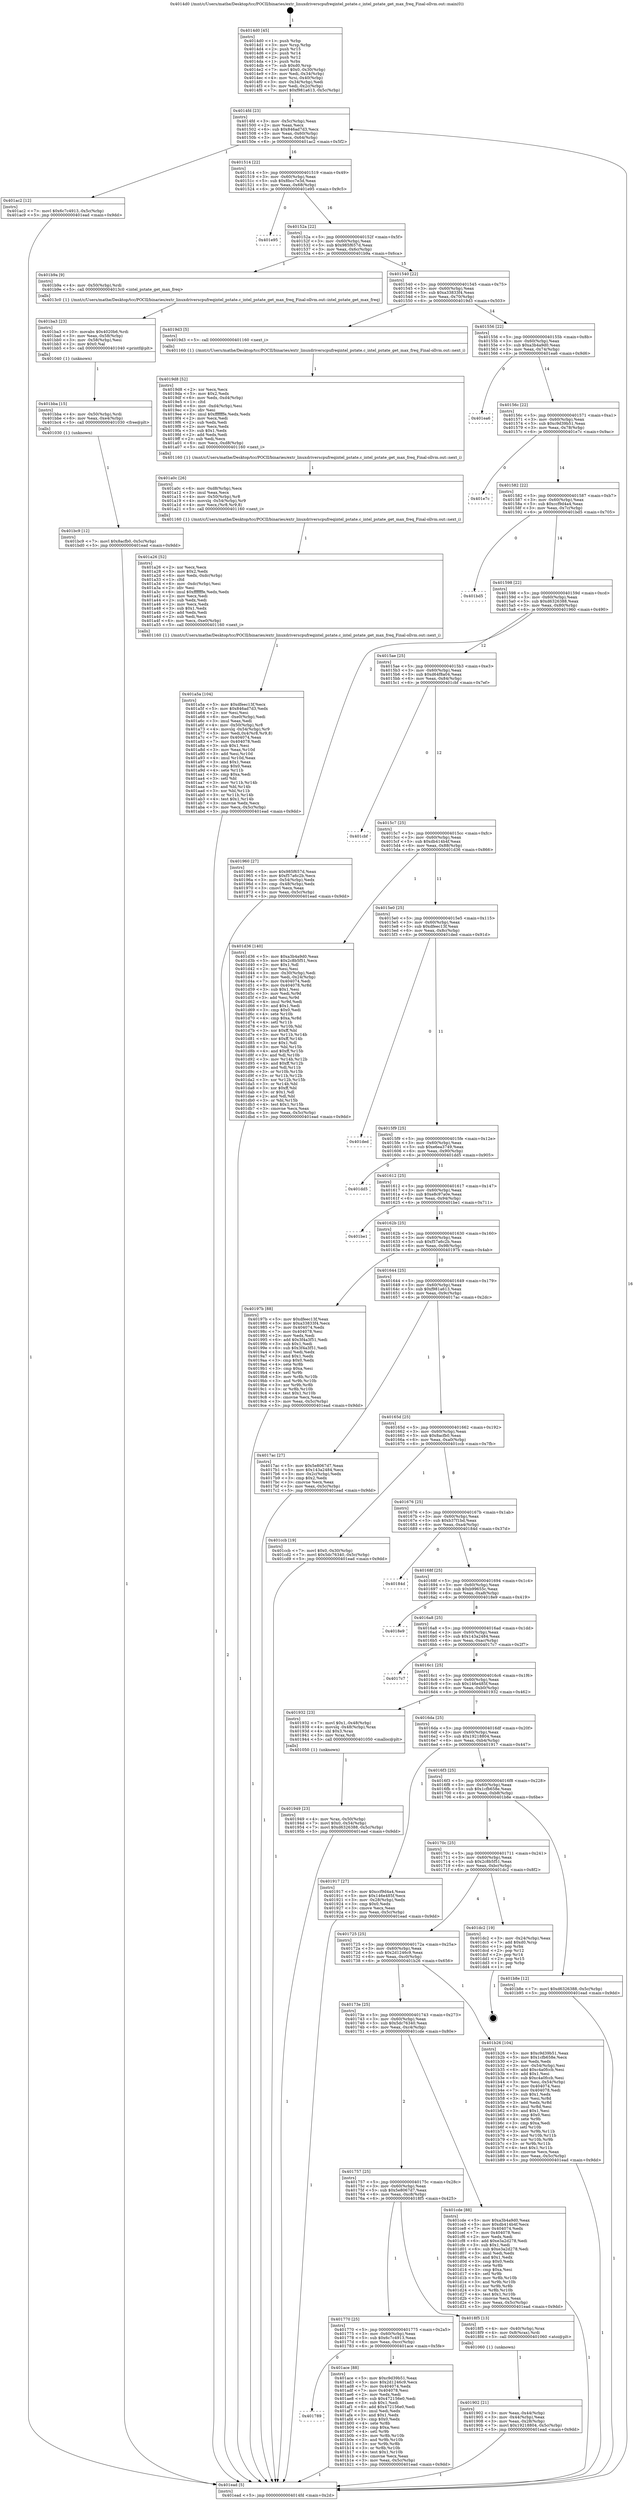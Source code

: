 digraph "0x4014d0" {
  label = "0x4014d0 (/mnt/c/Users/mathe/Desktop/tcc/POCII/binaries/extr_linuxdriverscpufreqintel_pstate.c_intel_pstate_get_max_freq_Final-ollvm.out::main(0))"
  labelloc = "t"
  node[shape=record]

  Entry [label="",width=0.3,height=0.3,shape=circle,fillcolor=black,style=filled]
  "0x4014fd" [label="{
     0x4014fd [23]\l
     | [instrs]\l
     &nbsp;&nbsp;0x4014fd \<+3\>: mov -0x5c(%rbp),%eax\l
     &nbsp;&nbsp;0x401500 \<+2\>: mov %eax,%ecx\l
     &nbsp;&nbsp;0x401502 \<+6\>: sub $0x846ad7d3,%ecx\l
     &nbsp;&nbsp;0x401508 \<+3\>: mov %eax,-0x60(%rbp)\l
     &nbsp;&nbsp;0x40150b \<+3\>: mov %ecx,-0x64(%rbp)\l
     &nbsp;&nbsp;0x40150e \<+6\>: je 0000000000401ac2 \<main+0x5f2\>\l
  }"]
  "0x401ac2" [label="{
     0x401ac2 [12]\l
     | [instrs]\l
     &nbsp;&nbsp;0x401ac2 \<+7\>: movl $0x6c7c4913,-0x5c(%rbp)\l
     &nbsp;&nbsp;0x401ac9 \<+5\>: jmp 0000000000401ead \<main+0x9dd\>\l
  }"]
  "0x401514" [label="{
     0x401514 [22]\l
     | [instrs]\l
     &nbsp;&nbsp;0x401514 \<+5\>: jmp 0000000000401519 \<main+0x49\>\l
     &nbsp;&nbsp;0x401519 \<+3\>: mov -0x60(%rbp),%eax\l
     &nbsp;&nbsp;0x40151c \<+5\>: sub $0x8bcc7e3d,%eax\l
     &nbsp;&nbsp;0x401521 \<+3\>: mov %eax,-0x68(%rbp)\l
     &nbsp;&nbsp;0x401524 \<+6\>: je 0000000000401e95 \<main+0x9c5\>\l
  }"]
  Exit [label="",width=0.3,height=0.3,shape=circle,fillcolor=black,style=filled,peripheries=2]
  "0x401e95" [label="{
     0x401e95\l
  }", style=dashed]
  "0x40152a" [label="{
     0x40152a [22]\l
     | [instrs]\l
     &nbsp;&nbsp;0x40152a \<+5\>: jmp 000000000040152f \<main+0x5f\>\l
     &nbsp;&nbsp;0x40152f \<+3\>: mov -0x60(%rbp),%eax\l
     &nbsp;&nbsp;0x401532 \<+5\>: sub $0x985f657d,%eax\l
     &nbsp;&nbsp;0x401537 \<+3\>: mov %eax,-0x6c(%rbp)\l
     &nbsp;&nbsp;0x40153a \<+6\>: je 0000000000401b9a \<main+0x6ca\>\l
  }"]
  "0x401bc9" [label="{
     0x401bc9 [12]\l
     | [instrs]\l
     &nbsp;&nbsp;0x401bc9 \<+7\>: movl $0x8acfb0,-0x5c(%rbp)\l
     &nbsp;&nbsp;0x401bd0 \<+5\>: jmp 0000000000401ead \<main+0x9dd\>\l
  }"]
  "0x401b9a" [label="{
     0x401b9a [9]\l
     | [instrs]\l
     &nbsp;&nbsp;0x401b9a \<+4\>: mov -0x50(%rbp),%rdi\l
     &nbsp;&nbsp;0x401b9e \<+5\>: call 00000000004013c0 \<intel_pstate_get_max_freq\>\l
     | [calls]\l
     &nbsp;&nbsp;0x4013c0 \{1\} (/mnt/c/Users/mathe/Desktop/tcc/POCII/binaries/extr_linuxdriverscpufreqintel_pstate.c_intel_pstate_get_max_freq_Final-ollvm.out::intel_pstate_get_max_freq)\l
  }"]
  "0x401540" [label="{
     0x401540 [22]\l
     | [instrs]\l
     &nbsp;&nbsp;0x401540 \<+5\>: jmp 0000000000401545 \<main+0x75\>\l
     &nbsp;&nbsp;0x401545 \<+3\>: mov -0x60(%rbp),%eax\l
     &nbsp;&nbsp;0x401548 \<+5\>: sub $0xa33833f4,%eax\l
     &nbsp;&nbsp;0x40154d \<+3\>: mov %eax,-0x70(%rbp)\l
     &nbsp;&nbsp;0x401550 \<+6\>: je 00000000004019d3 \<main+0x503\>\l
  }"]
  "0x401bba" [label="{
     0x401bba [15]\l
     | [instrs]\l
     &nbsp;&nbsp;0x401bba \<+4\>: mov -0x50(%rbp),%rdi\l
     &nbsp;&nbsp;0x401bbe \<+6\>: mov %eax,-0xe4(%rbp)\l
     &nbsp;&nbsp;0x401bc4 \<+5\>: call 0000000000401030 \<free@plt\>\l
     | [calls]\l
     &nbsp;&nbsp;0x401030 \{1\} (unknown)\l
  }"]
  "0x4019d3" [label="{
     0x4019d3 [5]\l
     | [instrs]\l
     &nbsp;&nbsp;0x4019d3 \<+5\>: call 0000000000401160 \<next_i\>\l
     | [calls]\l
     &nbsp;&nbsp;0x401160 \{1\} (/mnt/c/Users/mathe/Desktop/tcc/POCII/binaries/extr_linuxdriverscpufreqintel_pstate.c_intel_pstate_get_max_freq_Final-ollvm.out::next_i)\l
  }"]
  "0x401556" [label="{
     0x401556 [22]\l
     | [instrs]\l
     &nbsp;&nbsp;0x401556 \<+5\>: jmp 000000000040155b \<main+0x8b\>\l
     &nbsp;&nbsp;0x40155b \<+3\>: mov -0x60(%rbp),%eax\l
     &nbsp;&nbsp;0x40155e \<+5\>: sub $0xa3b4a9d0,%eax\l
     &nbsp;&nbsp;0x401563 \<+3\>: mov %eax,-0x74(%rbp)\l
     &nbsp;&nbsp;0x401566 \<+6\>: je 0000000000401ea6 \<main+0x9d6\>\l
  }"]
  "0x401ba3" [label="{
     0x401ba3 [23]\l
     | [instrs]\l
     &nbsp;&nbsp;0x401ba3 \<+10\>: movabs $0x4020b6,%rdi\l
     &nbsp;&nbsp;0x401bad \<+3\>: mov %eax,-0x58(%rbp)\l
     &nbsp;&nbsp;0x401bb0 \<+3\>: mov -0x58(%rbp),%esi\l
     &nbsp;&nbsp;0x401bb3 \<+2\>: mov $0x0,%al\l
     &nbsp;&nbsp;0x401bb5 \<+5\>: call 0000000000401040 \<printf@plt\>\l
     | [calls]\l
     &nbsp;&nbsp;0x401040 \{1\} (unknown)\l
  }"]
  "0x401ea6" [label="{
     0x401ea6\l
  }", style=dashed]
  "0x40156c" [label="{
     0x40156c [22]\l
     | [instrs]\l
     &nbsp;&nbsp;0x40156c \<+5\>: jmp 0000000000401571 \<main+0xa1\>\l
     &nbsp;&nbsp;0x401571 \<+3\>: mov -0x60(%rbp),%eax\l
     &nbsp;&nbsp;0x401574 \<+5\>: sub $0xc9d39b51,%eax\l
     &nbsp;&nbsp;0x401579 \<+3\>: mov %eax,-0x78(%rbp)\l
     &nbsp;&nbsp;0x40157c \<+6\>: je 0000000000401e7c \<main+0x9ac\>\l
  }"]
  "0x401789" [label="{
     0x401789\l
  }", style=dashed]
  "0x401e7c" [label="{
     0x401e7c\l
  }", style=dashed]
  "0x401582" [label="{
     0x401582 [22]\l
     | [instrs]\l
     &nbsp;&nbsp;0x401582 \<+5\>: jmp 0000000000401587 \<main+0xb7\>\l
     &nbsp;&nbsp;0x401587 \<+3\>: mov -0x60(%rbp),%eax\l
     &nbsp;&nbsp;0x40158a \<+5\>: sub $0xccf9d4a4,%eax\l
     &nbsp;&nbsp;0x40158f \<+3\>: mov %eax,-0x7c(%rbp)\l
     &nbsp;&nbsp;0x401592 \<+6\>: je 0000000000401bd5 \<main+0x705\>\l
  }"]
  "0x401ace" [label="{
     0x401ace [88]\l
     | [instrs]\l
     &nbsp;&nbsp;0x401ace \<+5\>: mov $0xc9d39b51,%eax\l
     &nbsp;&nbsp;0x401ad3 \<+5\>: mov $0x2d1246c9,%ecx\l
     &nbsp;&nbsp;0x401ad8 \<+7\>: mov 0x404074,%edx\l
     &nbsp;&nbsp;0x401adf \<+7\>: mov 0x404078,%esi\l
     &nbsp;&nbsp;0x401ae6 \<+2\>: mov %edx,%edi\l
     &nbsp;&nbsp;0x401ae8 \<+6\>: sub $0x472156e0,%edi\l
     &nbsp;&nbsp;0x401aee \<+3\>: sub $0x1,%edi\l
     &nbsp;&nbsp;0x401af1 \<+6\>: add $0x472156e0,%edi\l
     &nbsp;&nbsp;0x401af7 \<+3\>: imul %edi,%edx\l
     &nbsp;&nbsp;0x401afa \<+3\>: and $0x1,%edx\l
     &nbsp;&nbsp;0x401afd \<+3\>: cmp $0x0,%edx\l
     &nbsp;&nbsp;0x401b00 \<+4\>: sete %r8b\l
     &nbsp;&nbsp;0x401b04 \<+3\>: cmp $0xa,%esi\l
     &nbsp;&nbsp;0x401b07 \<+4\>: setl %r9b\l
     &nbsp;&nbsp;0x401b0b \<+3\>: mov %r8b,%r10b\l
     &nbsp;&nbsp;0x401b0e \<+3\>: and %r9b,%r10b\l
     &nbsp;&nbsp;0x401b11 \<+3\>: xor %r9b,%r8b\l
     &nbsp;&nbsp;0x401b14 \<+3\>: or %r8b,%r10b\l
     &nbsp;&nbsp;0x401b17 \<+4\>: test $0x1,%r10b\l
     &nbsp;&nbsp;0x401b1b \<+3\>: cmovne %ecx,%eax\l
     &nbsp;&nbsp;0x401b1e \<+3\>: mov %eax,-0x5c(%rbp)\l
     &nbsp;&nbsp;0x401b21 \<+5\>: jmp 0000000000401ead \<main+0x9dd\>\l
  }"]
  "0x401bd5" [label="{
     0x401bd5\l
  }", style=dashed]
  "0x401598" [label="{
     0x401598 [22]\l
     | [instrs]\l
     &nbsp;&nbsp;0x401598 \<+5\>: jmp 000000000040159d \<main+0xcd\>\l
     &nbsp;&nbsp;0x40159d \<+3\>: mov -0x60(%rbp),%eax\l
     &nbsp;&nbsp;0x4015a0 \<+5\>: sub $0xd6326388,%eax\l
     &nbsp;&nbsp;0x4015a5 \<+3\>: mov %eax,-0x80(%rbp)\l
     &nbsp;&nbsp;0x4015a8 \<+6\>: je 0000000000401960 \<main+0x490\>\l
  }"]
  "0x401a5a" [label="{
     0x401a5a [104]\l
     | [instrs]\l
     &nbsp;&nbsp;0x401a5a \<+5\>: mov $0xdfeec13f,%ecx\l
     &nbsp;&nbsp;0x401a5f \<+5\>: mov $0x846ad7d3,%edx\l
     &nbsp;&nbsp;0x401a64 \<+2\>: xor %esi,%esi\l
     &nbsp;&nbsp;0x401a66 \<+6\>: mov -0xe0(%rbp),%edi\l
     &nbsp;&nbsp;0x401a6c \<+3\>: imul %eax,%edi\l
     &nbsp;&nbsp;0x401a6f \<+4\>: mov -0x50(%rbp),%r8\l
     &nbsp;&nbsp;0x401a73 \<+4\>: movslq -0x54(%rbp),%r9\l
     &nbsp;&nbsp;0x401a77 \<+5\>: mov %edi,0x4(%r8,%r9,8)\l
     &nbsp;&nbsp;0x401a7c \<+7\>: mov 0x404074,%eax\l
     &nbsp;&nbsp;0x401a83 \<+7\>: mov 0x404078,%edi\l
     &nbsp;&nbsp;0x401a8a \<+3\>: sub $0x1,%esi\l
     &nbsp;&nbsp;0x401a8d \<+3\>: mov %eax,%r10d\l
     &nbsp;&nbsp;0x401a90 \<+3\>: add %esi,%r10d\l
     &nbsp;&nbsp;0x401a93 \<+4\>: imul %r10d,%eax\l
     &nbsp;&nbsp;0x401a97 \<+3\>: and $0x1,%eax\l
     &nbsp;&nbsp;0x401a9a \<+3\>: cmp $0x0,%eax\l
     &nbsp;&nbsp;0x401a9d \<+4\>: sete %r11b\l
     &nbsp;&nbsp;0x401aa1 \<+3\>: cmp $0xa,%edi\l
     &nbsp;&nbsp;0x401aa4 \<+3\>: setl %bl\l
     &nbsp;&nbsp;0x401aa7 \<+3\>: mov %r11b,%r14b\l
     &nbsp;&nbsp;0x401aaa \<+3\>: and %bl,%r14b\l
     &nbsp;&nbsp;0x401aad \<+3\>: xor %bl,%r11b\l
     &nbsp;&nbsp;0x401ab0 \<+3\>: or %r11b,%r14b\l
     &nbsp;&nbsp;0x401ab3 \<+4\>: test $0x1,%r14b\l
     &nbsp;&nbsp;0x401ab7 \<+3\>: cmovne %edx,%ecx\l
     &nbsp;&nbsp;0x401aba \<+3\>: mov %ecx,-0x5c(%rbp)\l
     &nbsp;&nbsp;0x401abd \<+5\>: jmp 0000000000401ead \<main+0x9dd\>\l
  }"]
  "0x401960" [label="{
     0x401960 [27]\l
     | [instrs]\l
     &nbsp;&nbsp;0x401960 \<+5\>: mov $0x985f657d,%eax\l
     &nbsp;&nbsp;0x401965 \<+5\>: mov $0xf57a6c2b,%ecx\l
     &nbsp;&nbsp;0x40196a \<+3\>: mov -0x54(%rbp),%edx\l
     &nbsp;&nbsp;0x40196d \<+3\>: cmp -0x48(%rbp),%edx\l
     &nbsp;&nbsp;0x401970 \<+3\>: cmovl %ecx,%eax\l
     &nbsp;&nbsp;0x401973 \<+3\>: mov %eax,-0x5c(%rbp)\l
     &nbsp;&nbsp;0x401976 \<+5\>: jmp 0000000000401ead \<main+0x9dd\>\l
  }"]
  "0x4015ae" [label="{
     0x4015ae [25]\l
     | [instrs]\l
     &nbsp;&nbsp;0x4015ae \<+5\>: jmp 00000000004015b3 \<main+0xe3\>\l
     &nbsp;&nbsp;0x4015b3 \<+3\>: mov -0x60(%rbp),%eax\l
     &nbsp;&nbsp;0x4015b6 \<+5\>: sub $0xd64f8a04,%eax\l
     &nbsp;&nbsp;0x4015bb \<+6\>: mov %eax,-0x84(%rbp)\l
     &nbsp;&nbsp;0x4015c1 \<+6\>: je 0000000000401cbf \<main+0x7ef\>\l
  }"]
  "0x401a26" [label="{
     0x401a26 [52]\l
     | [instrs]\l
     &nbsp;&nbsp;0x401a26 \<+2\>: xor %ecx,%ecx\l
     &nbsp;&nbsp;0x401a28 \<+5\>: mov $0x2,%edx\l
     &nbsp;&nbsp;0x401a2d \<+6\>: mov %edx,-0xdc(%rbp)\l
     &nbsp;&nbsp;0x401a33 \<+1\>: cltd\l
     &nbsp;&nbsp;0x401a34 \<+6\>: mov -0xdc(%rbp),%esi\l
     &nbsp;&nbsp;0x401a3a \<+2\>: idiv %esi\l
     &nbsp;&nbsp;0x401a3c \<+6\>: imul $0xfffffffe,%edx,%edx\l
     &nbsp;&nbsp;0x401a42 \<+2\>: mov %ecx,%edi\l
     &nbsp;&nbsp;0x401a44 \<+2\>: sub %edx,%edi\l
     &nbsp;&nbsp;0x401a46 \<+2\>: mov %ecx,%edx\l
     &nbsp;&nbsp;0x401a48 \<+3\>: sub $0x1,%edx\l
     &nbsp;&nbsp;0x401a4b \<+2\>: add %edx,%edi\l
     &nbsp;&nbsp;0x401a4d \<+2\>: sub %edi,%ecx\l
     &nbsp;&nbsp;0x401a4f \<+6\>: mov %ecx,-0xe0(%rbp)\l
     &nbsp;&nbsp;0x401a55 \<+5\>: call 0000000000401160 \<next_i\>\l
     | [calls]\l
     &nbsp;&nbsp;0x401160 \{1\} (/mnt/c/Users/mathe/Desktop/tcc/POCII/binaries/extr_linuxdriverscpufreqintel_pstate.c_intel_pstate_get_max_freq_Final-ollvm.out::next_i)\l
  }"]
  "0x401cbf" [label="{
     0x401cbf\l
  }", style=dashed]
  "0x4015c7" [label="{
     0x4015c7 [25]\l
     | [instrs]\l
     &nbsp;&nbsp;0x4015c7 \<+5\>: jmp 00000000004015cc \<main+0xfc\>\l
     &nbsp;&nbsp;0x4015cc \<+3\>: mov -0x60(%rbp),%eax\l
     &nbsp;&nbsp;0x4015cf \<+5\>: sub $0xdb414b4f,%eax\l
     &nbsp;&nbsp;0x4015d4 \<+6\>: mov %eax,-0x88(%rbp)\l
     &nbsp;&nbsp;0x4015da \<+6\>: je 0000000000401d36 \<main+0x866\>\l
  }"]
  "0x401a0c" [label="{
     0x401a0c [26]\l
     | [instrs]\l
     &nbsp;&nbsp;0x401a0c \<+6\>: mov -0xd8(%rbp),%ecx\l
     &nbsp;&nbsp;0x401a12 \<+3\>: imul %eax,%ecx\l
     &nbsp;&nbsp;0x401a15 \<+4\>: mov -0x50(%rbp),%r8\l
     &nbsp;&nbsp;0x401a19 \<+4\>: movslq -0x54(%rbp),%r9\l
     &nbsp;&nbsp;0x401a1d \<+4\>: mov %ecx,(%r8,%r9,8)\l
     &nbsp;&nbsp;0x401a21 \<+5\>: call 0000000000401160 \<next_i\>\l
     | [calls]\l
     &nbsp;&nbsp;0x401160 \{1\} (/mnt/c/Users/mathe/Desktop/tcc/POCII/binaries/extr_linuxdriverscpufreqintel_pstate.c_intel_pstate_get_max_freq_Final-ollvm.out::next_i)\l
  }"]
  "0x401d36" [label="{
     0x401d36 [140]\l
     | [instrs]\l
     &nbsp;&nbsp;0x401d36 \<+5\>: mov $0xa3b4a9d0,%eax\l
     &nbsp;&nbsp;0x401d3b \<+5\>: mov $0x2c8b5f51,%ecx\l
     &nbsp;&nbsp;0x401d40 \<+2\>: mov $0x1,%dl\l
     &nbsp;&nbsp;0x401d42 \<+2\>: xor %esi,%esi\l
     &nbsp;&nbsp;0x401d44 \<+3\>: mov -0x30(%rbp),%edi\l
     &nbsp;&nbsp;0x401d47 \<+3\>: mov %edi,-0x24(%rbp)\l
     &nbsp;&nbsp;0x401d4a \<+7\>: mov 0x404074,%edi\l
     &nbsp;&nbsp;0x401d51 \<+8\>: mov 0x404078,%r8d\l
     &nbsp;&nbsp;0x401d59 \<+3\>: sub $0x1,%esi\l
     &nbsp;&nbsp;0x401d5c \<+3\>: mov %edi,%r9d\l
     &nbsp;&nbsp;0x401d5f \<+3\>: add %esi,%r9d\l
     &nbsp;&nbsp;0x401d62 \<+4\>: imul %r9d,%edi\l
     &nbsp;&nbsp;0x401d66 \<+3\>: and $0x1,%edi\l
     &nbsp;&nbsp;0x401d69 \<+3\>: cmp $0x0,%edi\l
     &nbsp;&nbsp;0x401d6c \<+4\>: sete %r10b\l
     &nbsp;&nbsp;0x401d70 \<+4\>: cmp $0xa,%r8d\l
     &nbsp;&nbsp;0x401d74 \<+4\>: setl %r11b\l
     &nbsp;&nbsp;0x401d78 \<+3\>: mov %r10b,%bl\l
     &nbsp;&nbsp;0x401d7b \<+3\>: xor $0xff,%bl\l
     &nbsp;&nbsp;0x401d7e \<+3\>: mov %r11b,%r14b\l
     &nbsp;&nbsp;0x401d81 \<+4\>: xor $0xff,%r14b\l
     &nbsp;&nbsp;0x401d85 \<+3\>: xor $0x1,%dl\l
     &nbsp;&nbsp;0x401d88 \<+3\>: mov %bl,%r15b\l
     &nbsp;&nbsp;0x401d8b \<+4\>: and $0xff,%r15b\l
     &nbsp;&nbsp;0x401d8f \<+3\>: and %dl,%r10b\l
     &nbsp;&nbsp;0x401d92 \<+3\>: mov %r14b,%r12b\l
     &nbsp;&nbsp;0x401d95 \<+4\>: and $0xff,%r12b\l
     &nbsp;&nbsp;0x401d99 \<+3\>: and %dl,%r11b\l
     &nbsp;&nbsp;0x401d9c \<+3\>: or %r10b,%r15b\l
     &nbsp;&nbsp;0x401d9f \<+3\>: or %r11b,%r12b\l
     &nbsp;&nbsp;0x401da2 \<+3\>: xor %r12b,%r15b\l
     &nbsp;&nbsp;0x401da5 \<+3\>: or %r14b,%bl\l
     &nbsp;&nbsp;0x401da8 \<+3\>: xor $0xff,%bl\l
     &nbsp;&nbsp;0x401dab \<+3\>: or $0x1,%dl\l
     &nbsp;&nbsp;0x401dae \<+2\>: and %dl,%bl\l
     &nbsp;&nbsp;0x401db0 \<+3\>: or %bl,%r15b\l
     &nbsp;&nbsp;0x401db3 \<+4\>: test $0x1,%r15b\l
     &nbsp;&nbsp;0x401db7 \<+3\>: cmovne %ecx,%eax\l
     &nbsp;&nbsp;0x401dba \<+3\>: mov %eax,-0x5c(%rbp)\l
     &nbsp;&nbsp;0x401dbd \<+5\>: jmp 0000000000401ead \<main+0x9dd\>\l
  }"]
  "0x4015e0" [label="{
     0x4015e0 [25]\l
     | [instrs]\l
     &nbsp;&nbsp;0x4015e0 \<+5\>: jmp 00000000004015e5 \<main+0x115\>\l
     &nbsp;&nbsp;0x4015e5 \<+3\>: mov -0x60(%rbp),%eax\l
     &nbsp;&nbsp;0x4015e8 \<+5\>: sub $0xdfeec13f,%eax\l
     &nbsp;&nbsp;0x4015ed \<+6\>: mov %eax,-0x8c(%rbp)\l
     &nbsp;&nbsp;0x4015f3 \<+6\>: je 0000000000401ded \<main+0x91d\>\l
  }"]
  "0x4019d8" [label="{
     0x4019d8 [52]\l
     | [instrs]\l
     &nbsp;&nbsp;0x4019d8 \<+2\>: xor %ecx,%ecx\l
     &nbsp;&nbsp;0x4019da \<+5\>: mov $0x2,%edx\l
     &nbsp;&nbsp;0x4019df \<+6\>: mov %edx,-0xd4(%rbp)\l
     &nbsp;&nbsp;0x4019e5 \<+1\>: cltd\l
     &nbsp;&nbsp;0x4019e6 \<+6\>: mov -0xd4(%rbp),%esi\l
     &nbsp;&nbsp;0x4019ec \<+2\>: idiv %esi\l
     &nbsp;&nbsp;0x4019ee \<+6\>: imul $0xfffffffe,%edx,%edx\l
     &nbsp;&nbsp;0x4019f4 \<+2\>: mov %ecx,%edi\l
     &nbsp;&nbsp;0x4019f6 \<+2\>: sub %edx,%edi\l
     &nbsp;&nbsp;0x4019f8 \<+2\>: mov %ecx,%edx\l
     &nbsp;&nbsp;0x4019fa \<+3\>: sub $0x1,%edx\l
     &nbsp;&nbsp;0x4019fd \<+2\>: add %edx,%edi\l
     &nbsp;&nbsp;0x4019ff \<+2\>: sub %edi,%ecx\l
     &nbsp;&nbsp;0x401a01 \<+6\>: mov %ecx,-0xd8(%rbp)\l
     &nbsp;&nbsp;0x401a07 \<+5\>: call 0000000000401160 \<next_i\>\l
     | [calls]\l
     &nbsp;&nbsp;0x401160 \{1\} (/mnt/c/Users/mathe/Desktop/tcc/POCII/binaries/extr_linuxdriverscpufreqintel_pstate.c_intel_pstate_get_max_freq_Final-ollvm.out::next_i)\l
  }"]
  "0x401ded" [label="{
     0x401ded\l
  }", style=dashed]
  "0x4015f9" [label="{
     0x4015f9 [25]\l
     | [instrs]\l
     &nbsp;&nbsp;0x4015f9 \<+5\>: jmp 00000000004015fe \<main+0x12e\>\l
     &nbsp;&nbsp;0x4015fe \<+3\>: mov -0x60(%rbp),%eax\l
     &nbsp;&nbsp;0x401601 \<+5\>: sub $0xe6ea3749,%eax\l
     &nbsp;&nbsp;0x401606 \<+6\>: mov %eax,-0x90(%rbp)\l
     &nbsp;&nbsp;0x40160c \<+6\>: je 0000000000401dd5 \<main+0x905\>\l
  }"]
  "0x401949" [label="{
     0x401949 [23]\l
     | [instrs]\l
     &nbsp;&nbsp;0x401949 \<+4\>: mov %rax,-0x50(%rbp)\l
     &nbsp;&nbsp;0x40194d \<+7\>: movl $0x0,-0x54(%rbp)\l
     &nbsp;&nbsp;0x401954 \<+7\>: movl $0xd6326388,-0x5c(%rbp)\l
     &nbsp;&nbsp;0x40195b \<+5\>: jmp 0000000000401ead \<main+0x9dd\>\l
  }"]
  "0x401dd5" [label="{
     0x401dd5\l
  }", style=dashed]
  "0x401612" [label="{
     0x401612 [25]\l
     | [instrs]\l
     &nbsp;&nbsp;0x401612 \<+5\>: jmp 0000000000401617 \<main+0x147\>\l
     &nbsp;&nbsp;0x401617 \<+3\>: mov -0x60(%rbp),%eax\l
     &nbsp;&nbsp;0x40161a \<+5\>: sub $0xe8c97a0e,%eax\l
     &nbsp;&nbsp;0x40161f \<+6\>: mov %eax,-0x94(%rbp)\l
     &nbsp;&nbsp;0x401625 \<+6\>: je 0000000000401be1 \<main+0x711\>\l
  }"]
  "0x401902" [label="{
     0x401902 [21]\l
     | [instrs]\l
     &nbsp;&nbsp;0x401902 \<+3\>: mov %eax,-0x44(%rbp)\l
     &nbsp;&nbsp;0x401905 \<+3\>: mov -0x44(%rbp),%eax\l
     &nbsp;&nbsp;0x401908 \<+3\>: mov %eax,-0x28(%rbp)\l
     &nbsp;&nbsp;0x40190b \<+7\>: movl $0x19218804,-0x5c(%rbp)\l
     &nbsp;&nbsp;0x401912 \<+5\>: jmp 0000000000401ead \<main+0x9dd\>\l
  }"]
  "0x401be1" [label="{
     0x401be1\l
  }", style=dashed]
  "0x40162b" [label="{
     0x40162b [25]\l
     | [instrs]\l
     &nbsp;&nbsp;0x40162b \<+5\>: jmp 0000000000401630 \<main+0x160\>\l
     &nbsp;&nbsp;0x401630 \<+3\>: mov -0x60(%rbp),%eax\l
     &nbsp;&nbsp;0x401633 \<+5\>: sub $0xf57a6c2b,%eax\l
     &nbsp;&nbsp;0x401638 \<+6\>: mov %eax,-0x98(%rbp)\l
     &nbsp;&nbsp;0x40163e \<+6\>: je 000000000040197b \<main+0x4ab\>\l
  }"]
  "0x401770" [label="{
     0x401770 [25]\l
     | [instrs]\l
     &nbsp;&nbsp;0x401770 \<+5\>: jmp 0000000000401775 \<main+0x2a5\>\l
     &nbsp;&nbsp;0x401775 \<+3\>: mov -0x60(%rbp),%eax\l
     &nbsp;&nbsp;0x401778 \<+5\>: sub $0x6c7c4913,%eax\l
     &nbsp;&nbsp;0x40177d \<+6\>: mov %eax,-0xcc(%rbp)\l
     &nbsp;&nbsp;0x401783 \<+6\>: je 0000000000401ace \<main+0x5fe\>\l
  }"]
  "0x40197b" [label="{
     0x40197b [88]\l
     | [instrs]\l
     &nbsp;&nbsp;0x40197b \<+5\>: mov $0xdfeec13f,%eax\l
     &nbsp;&nbsp;0x401980 \<+5\>: mov $0xa33833f4,%ecx\l
     &nbsp;&nbsp;0x401985 \<+7\>: mov 0x404074,%edx\l
     &nbsp;&nbsp;0x40198c \<+7\>: mov 0x404078,%esi\l
     &nbsp;&nbsp;0x401993 \<+2\>: mov %edx,%edi\l
     &nbsp;&nbsp;0x401995 \<+6\>: add $0x3f4a3f51,%edi\l
     &nbsp;&nbsp;0x40199b \<+3\>: sub $0x1,%edi\l
     &nbsp;&nbsp;0x40199e \<+6\>: sub $0x3f4a3f51,%edi\l
     &nbsp;&nbsp;0x4019a4 \<+3\>: imul %edi,%edx\l
     &nbsp;&nbsp;0x4019a7 \<+3\>: and $0x1,%edx\l
     &nbsp;&nbsp;0x4019aa \<+3\>: cmp $0x0,%edx\l
     &nbsp;&nbsp;0x4019ad \<+4\>: sete %r8b\l
     &nbsp;&nbsp;0x4019b1 \<+3\>: cmp $0xa,%esi\l
     &nbsp;&nbsp;0x4019b4 \<+4\>: setl %r9b\l
     &nbsp;&nbsp;0x4019b8 \<+3\>: mov %r8b,%r10b\l
     &nbsp;&nbsp;0x4019bb \<+3\>: and %r9b,%r10b\l
     &nbsp;&nbsp;0x4019be \<+3\>: xor %r9b,%r8b\l
     &nbsp;&nbsp;0x4019c1 \<+3\>: or %r8b,%r10b\l
     &nbsp;&nbsp;0x4019c4 \<+4\>: test $0x1,%r10b\l
     &nbsp;&nbsp;0x4019c8 \<+3\>: cmovne %ecx,%eax\l
     &nbsp;&nbsp;0x4019cb \<+3\>: mov %eax,-0x5c(%rbp)\l
     &nbsp;&nbsp;0x4019ce \<+5\>: jmp 0000000000401ead \<main+0x9dd\>\l
  }"]
  "0x401644" [label="{
     0x401644 [25]\l
     | [instrs]\l
     &nbsp;&nbsp;0x401644 \<+5\>: jmp 0000000000401649 \<main+0x179\>\l
     &nbsp;&nbsp;0x401649 \<+3\>: mov -0x60(%rbp),%eax\l
     &nbsp;&nbsp;0x40164c \<+5\>: sub $0xf981a613,%eax\l
     &nbsp;&nbsp;0x401651 \<+6\>: mov %eax,-0x9c(%rbp)\l
     &nbsp;&nbsp;0x401657 \<+6\>: je 00000000004017ac \<main+0x2dc\>\l
  }"]
  "0x4018f5" [label="{
     0x4018f5 [13]\l
     | [instrs]\l
     &nbsp;&nbsp;0x4018f5 \<+4\>: mov -0x40(%rbp),%rax\l
     &nbsp;&nbsp;0x4018f9 \<+4\>: mov 0x8(%rax),%rdi\l
     &nbsp;&nbsp;0x4018fd \<+5\>: call 0000000000401060 \<atoi@plt\>\l
     | [calls]\l
     &nbsp;&nbsp;0x401060 \{1\} (unknown)\l
  }"]
  "0x4017ac" [label="{
     0x4017ac [27]\l
     | [instrs]\l
     &nbsp;&nbsp;0x4017ac \<+5\>: mov $0x5e8067d7,%eax\l
     &nbsp;&nbsp;0x4017b1 \<+5\>: mov $0x143a2484,%ecx\l
     &nbsp;&nbsp;0x4017b6 \<+3\>: mov -0x2c(%rbp),%edx\l
     &nbsp;&nbsp;0x4017b9 \<+3\>: cmp $0x2,%edx\l
     &nbsp;&nbsp;0x4017bc \<+3\>: cmovne %ecx,%eax\l
     &nbsp;&nbsp;0x4017bf \<+3\>: mov %eax,-0x5c(%rbp)\l
     &nbsp;&nbsp;0x4017c2 \<+5\>: jmp 0000000000401ead \<main+0x9dd\>\l
  }"]
  "0x40165d" [label="{
     0x40165d [25]\l
     | [instrs]\l
     &nbsp;&nbsp;0x40165d \<+5\>: jmp 0000000000401662 \<main+0x192\>\l
     &nbsp;&nbsp;0x401662 \<+3\>: mov -0x60(%rbp),%eax\l
     &nbsp;&nbsp;0x401665 \<+5\>: sub $0x8acfb0,%eax\l
     &nbsp;&nbsp;0x40166a \<+6\>: mov %eax,-0xa0(%rbp)\l
     &nbsp;&nbsp;0x401670 \<+6\>: je 0000000000401ccb \<main+0x7fb\>\l
  }"]
  "0x401ead" [label="{
     0x401ead [5]\l
     | [instrs]\l
     &nbsp;&nbsp;0x401ead \<+5\>: jmp 00000000004014fd \<main+0x2d\>\l
  }"]
  "0x4014d0" [label="{
     0x4014d0 [45]\l
     | [instrs]\l
     &nbsp;&nbsp;0x4014d0 \<+1\>: push %rbp\l
     &nbsp;&nbsp;0x4014d1 \<+3\>: mov %rsp,%rbp\l
     &nbsp;&nbsp;0x4014d4 \<+2\>: push %r15\l
     &nbsp;&nbsp;0x4014d6 \<+2\>: push %r14\l
     &nbsp;&nbsp;0x4014d8 \<+2\>: push %r12\l
     &nbsp;&nbsp;0x4014da \<+1\>: push %rbx\l
     &nbsp;&nbsp;0x4014db \<+7\>: sub $0xd0,%rsp\l
     &nbsp;&nbsp;0x4014e2 \<+7\>: movl $0x0,-0x30(%rbp)\l
     &nbsp;&nbsp;0x4014e9 \<+3\>: mov %edi,-0x34(%rbp)\l
     &nbsp;&nbsp;0x4014ec \<+4\>: mov %rsi,-0x40(%rbp)\l
     &nbsp;&nbsp;0x4014f0 \<+3\>: mov -0x34(%rbp),%edi\l
     &nbsp;&nbsp;0x4014f3 \<+3\>: mov %edi,-0x2c(%rbp)\l
     &nbsp;&nbsp;0x4014f6 \<+7\>: movl $0xf981a613,-0x5c(%rbp)\l
  }"]
  "0x401757" [label="{
     0x401757 [25]\l
     | [instrs]\l
     &nbsp;&nbsp;0x401757 \<+5\>: jmp 000000000040175c \<main+0x28c\>\l
     &nbsp;&nbsp;0x40175c \<+3\>: mov -0x60(%rbp),%eax\l
     &nbsp;&nbsp;0x40175f \<+5\>: sub $0x5e8067d7,%eax\l
     &nbsp;&nbsp;0x401764 \<+6\>: mov %eax,-0xc8(%rbp)\l
     &nbsp;&nbsp;0x40176a \<+6\>: je 00000000004018f5 \<main+0x425\>\l
  }"]
  "0x401ccb" [label="{
     0x401ccb [19]\l
     | [instrs]\l
     &nbsp;&nbsp;0x401ccb \<+7\>: movl $0x0,-0x30(%rbp)\l
     &nbsp;&nbsp;0x401cd2 \<+7\>: movl $0x5dc76340,-0x5c(%rbp)\l
     &nbsp;&nbsp;0x401cd9 \<+5\>: jmp 0000000000401ead \<main+0x9dd\>\l
  }"]
  "0x401676" [label="{
     0x401676 [25]\l
     | [instrs]\l
     &nbsp;&nbsp;0x401676 \<+5\>: jmp 000000000040167b \<main+0x1ab\>\l
     &nbsp;&nbsp;0x40167b \<+3\>: mov -0x60(%rbp),%eax\l
     &nbsp;&nbsp;0x40167e \<+5\>: sub $0xb37f1bd,%eax\l
     &nbsp;&nbsp;0x401683 \<+6\>: mov %eax,-0xa4(%rbp)\l
     &nbsp;&nbsp;0x401689 \<+6\>: je 000000000040184d \<main+0x37d\>\l
  }"]
  "0x401cde" [label="{
     0x401cde [88]\l
     | [instrs]\l
     &nbsp;&nbsp;0x401cde \<+5\>: mov $0xa3b4a9d0,%eax\l
     &nbsp;&nbsp;0x401ce3 \<+5\>: mov $0xdb414b4f,%ecx\l
     &nbsp;&nbsp;0x401ce8 \<+7\>: mov 0x404074,%edx\l
     &nbsp;&nbsp;0x401cef \<+7\>: mov 0x404078,%esi\l
     &nbsp;&nbsp;0x401cf6 \<+2\>: mov %edx,%edi\l
     &nbsp;&nbsp;0x401cf8 \<+6\>: add $0xe3a2d278,%edi\l
     &nbsp;&nbsp;0x401cfe \<+3\>: sub $0x1,%edi\l
     &nbsp;&nbsp;0x401d01 \<+6\>: sub $0xe3a2d278,%edi\l
     &nbsp;&nbsp;0x401d07 \<+3\>: imul %edi,%edx\l
     &nbsp;&nbsp;0x401d0a \<+3\>: and $0x1,%edx\l
     &nbsp;&nbsp;0x401d0d \<+3\>: cmp $0x0,%edx\l
     &nbsp;&nbsp;0x401d10 \<+4\>: sete %r8b\l
     &nbsp;&nbsp;0x401d14 \<+3\>: cmp $0xa,%esi\l
     &nbsp;&nbsp;0x401d17 \<+4\>: setl %r9b\l
     &nbsp;&nbsp;0x401d1b \<+3\>: mov %r8b,%r10b\l
     &nbsp;&nbsp;0x401d1e \<+3\>: and %r9b,%r10b\l
     &nbsp;&nbsp;0x401d21 \<+3\>: xor %r9b,%r8b\l
     &nbsp;&nbsp;0x401d24 \<+3\>: or %r8b,%r10b\l
     &nbsp;&nbsp;0x401d27 \<+4\>: test $0x1,%r10b\l
     &nbsp;&nbsp;0x401d2b \<+3\>: cmovne %ecx,%eax\l
     &nbsp;&nbsp;0x401d2e \<+3\>: mov %eax,-0x5c(%rbp)\l
     &nbsp;&nbsp;0x401d31 \<+5\>: jmp 0000000000401ead \<main+0x9dd\>\l
  }"]
  "0x40184d" [label="{
     0x40184d\l
  }", style=dashed]
  "0x40168f" [label="{
     0x40168f [25]\l
     | [instrs]\l
     &nbsp;&nbsp;0x40168f \<+5\>: jmp 0000000000401694 \<main+0x1c4\>\l
     &nbsp;&nbsp;0x401694 \<+3\>: mov -0x60(%rbp),%eax\l
     &nbsp;&nbsp;0x401697 \<+5\>: sub $0xb99655c,%eax\l
     &nbsp;&nbsp;0x40169c \<+6\>: mov %eax,-0xa8(%rbp)\l
     &nbsp;&nbsp;0x4016a2 \<+6\>: je 00000000004018e9 \<main+0x419\>\l
  }"]
  "0x40173e" [label="{
     0x40173e [25]\l
     | [instrs]\l
     &nbsp;&nbsp;0x40173e \<+5\>: jmp 0000000000401743 \<main+0x273\>\l
     &nbsp;&nbsp;0x401743 \<+3\>: mov -0x60(%rbp),%eax\l
     &nbsp;&nbsp;0x401746 \<+5\>: sub $0x5dc76340,%eax\l
     &nbsp;&nbsp;0x40174b \<+6\>: mov %eax,-0xc4(%rbp)\l
     &nbsp;&nbsp;0x401751 \<+6\>: je 0000000000401cde \<main+0x80e\>\l
  }"]
  "0x4018e9" [label="{
     0x4018e9\l
  }", style=dashed]
  "0x4016a8" [label="{
     0x4016a8 [25]\l
     | [instrs]\l
     &nbsp;&nbsp;0x4016a8 \<+5\>: jmp 00000000004016ad \<main+0x1dd\>\l
     &nbsp;&nbsp;0x4016ad \<+3\>: mov -0x60(%rbp),%eax\l
     &nbsp;&nbsp;0x4016b0 \<+5\>: sub $0x143a2484,%eax\l
     &nbsp;&nbsp;0x4016b5 \<+6\>: mov %eax,-0xac(%rbp)\l
     &nbsp;&nbsp;0x4016bb \<+6\>: je 00000000004017c7 \<main+0x2f7\>\l
  }"]
  "0x401b26" [label="{
     0x401b26 [104]\l
     | [instrs]\l
     &nbsp;&nbsp;0x401b26 \<+5\>: mov $0xc9d39b51,%eax\l
     &nbsp;&nbsp;0x401b2b \<+5\>: mov $0x1cfb658e,%ecx\l
     &nbsp;&nbsp;0x401b30 \<+2\>: xor %edx,%edx\l
     &nbsp;&nbsp;0x401b32 \<+3\>: mov -0x54(%rbp),%esi\l
     &nbsp;&nbsp;0x401b35 \<+6\>: add $0xc4a0fccb,%esi\l
     &nbsp;&nbsp;0x401b3b \<+3\>: add $0x1,%esi\l
     &nbsp;&nbsp;0x401b3e \<+6\>: sub $0xc4a0fccb,%esi\l
     &nbsp;&nbsp;0x401b44 \<+3\>: mov %esi,-0x54(%rbp)\l
     &nbsp;&nbsp;0x401b47 \<+7\>: mov 0x404074,%esi\l
     &nbsp;&nbsp;0x401b4e \<+7\>: mov 0x404078,%edi\l
     &nbsp;&nbsp;0x401b55 \<+3\>: sub $0x1,%edx\l
     &nbsp;&nbsp;0x401b58 \<+3\>: mov %esi,%r8d\l
     &nbsp;&nbsp;0x401b5b \<+3\>: add %edx,%r8d\l
     &nbsp;&nbsp;0x401b5e \<+4\>: imul %r8d,%esi\l
     &nbsp;&nbsp;0x401b62 \<+3\>: and $0x1,%esi\l
     &nbsp;&nbsp;0x401b65 \<+3\>: cmp $0x0,%esi\l
     &nbsp;&nbsp;0x401b68 \<+4\>: sete %r9b\l
     &nbsp;&nbsp;0x401b6c \<+3\>: cmp $0xa,%edi\l
     &nbsp;&nbsp;0x401b6f \<+4\>: setl %r10b\l
     &nbsp;&nbsp;0x401b73 \<+3\>: mov %r9b,%r11b\l
     &nbsp;&nbsp;0x401b76 \<+3\>: and %r10b,%r11b\l
     &nbsp;&nbsp;0x401b79 \<+3\>: xor %r10b,%r9b\l
     &nbsp;&nbsp;0x401b7c \<+3\>: or %r9b,%r11b\l
     &nbsp;&nbsp;0x401b7f \<+4\>: test $0x1,%r11b\l
     &nbsp;&nbsp;0x401b83 \<+3\>: cmovne %ecx,%eax\l
     &nbsp;&nbsp;0x401b86 \<+3\>: mov %eax,-0x5c(%rbp)\l
     &nbsp;&nbsp;0x401b89 \<+5\>: jmp 0000000000401ead \<main+0x9dd\>\l
  }"]
  "0x4017c7" [label="{
     0x4017c7\l
  }", style=dashed]
  "0x4016c1" [label="{
     0x4016c1 [25]\l
     | [instrs]\l
     &nbsp;&nbsp;0x4016c1 \<+5\>: jmp 00000000004016c6 \<main+0x1f6\>\l
     &nbsp;&nbsp;0x4016c6 \<+3\>: mov -0x60(%rbp),%eax\l
     &nbsp;&nbsp;0x4016c9 \<+5\>: sub $0x146e485f,%eax\l
     &nbsp;&nbsp;0x4016ce \<+6\>: mov %eax,-0xb0(%rbp)\l
     &nbsp;&nbsp;0x4016d4 \<+6\>: je 0000000000401932 \<main+0x462\>\l
  }"]
  "0x401725" [label="{
     0x401725 [25]\l
     | [instrs]\l
     &nbsp;&nbsp;0x401725 \<+5\>: jmp 000000000040172a \<main+0x25a\>\l
     &nbsp;&nbsp;0x40172a \<+3\>: mov -0x60(%rbp),%eax\l
     &nbsp;&nbsp;0x40172d \<+5\>: sub $0x2d1246c9,%eax\l
     &nbsp;&nbsp;0x401732 \<+6\>: mov %eax,-0xc0(%rbp)\l
     &nbsp;&nbsp;0x401738 \<+6\>: je 0000000000401b26 \<main+0x656\>\l
  }"]
  "0x401932" [label="{
     0x401932 [23]\l
     | [instrs]\l
     &nbsp;&nbsp;0x401932 \<+7\>: movl $0x1,-0x48(%rbp)\l
     &nbsp;&nbsp;0x401939 \<+4\>: movslq -0x48(%rbp),%rax\l
     &nbsp;&nbsp;0x40193d \<+4\>: shl $0x3,%rax\l
     &nbsp;&nbsp;0x401941 \<+3\>: mov %rax,%rdi\l
     &nbsp;&nbsp;0x401944 \<+5\>: call 0000000000401050 \<malloc@plt\>\l
     | [calls]\l
     &nbsp;&nbsp;0x401050 \{1\} (unknown)\l
  }"]
  "0x4016da" [label="{
     0x4016da [25]\l
     | [instrs]\l
     &nbsp;&nbsp;0x4016da \<+5\>: jmp 00000000004016df \<main+0x20f\>\l
     &nbsp;&nbsp;0x4016df \<+3\>: mov -0x60(%rbp),%eax\l
     &nbsp;&nbsp;0x4016e2 \<+5\>: sub $0x19218804,%eax\l
     &nbsp;&nbsp;0x4016e7 \<+6\>: mov %eax,-0xb4(%rbp)\l
     &nbsp;&nbsp;0x4016ed \<+6\>: je 0000000000401917 \<main+0x447\>\l
  }"]
  "0x401dc2" [label="{
     0x401dc2 [19]\l
     | [instrs]\l
     &nbsp;&nbsp;0x401dc2 \<+3\>: mov -0x24(%rbp),%eax\l
     &nbsp;&nbsp;0x401dc5 \<+7\>: add $0xd0,%rsp\l
     &nbsp;&nbsp;0x401dcc \<+1\>: pop %rbx\l
     &nbsp;&nbsp;0x401dcd \<+2\>: pop %r12\l
     &nbsp;&nbsp;0x401dcf \<+2\>: pop %r14\l
     &nbsp;&nbsp;0x401dd1 \<+2\>: pop %r15\l
     &nbsp;&nbsp;0x401dd3 \<+1\>: pop %rbp\l
     &nbsp;&nbsp;0x401dd4 \<+1\>: ret\l
  }"]
  "0x401917" [label="{
     0x401917 [27]\l
     | [instrs]\l
     &nbsp;&nbsp;0x401917 \<+5\>: mov $0xccf9d4a4,%eax\l
     &nbsp;&nbsp;0x40191c \<+5\>: mov $0x146e485f,%ecx\l
     &nbsp;&nbsp;0x401921 \<+3\>: mov -0x28(%rbp),%edx\l
     &nbsp;&nbsp;0x401924 \<+3\>: cmp $0x0,%edx\l
     &nbsp;&nbsp;0x401927 \<+3\>: cmove %ecx,%eax\l
     &nbsp;&nbsp;0x40192a \<+3\>: mov %eax,-0x5c(%rbp)\l
     &nbsp;&nbsp;0x40192d \<+5\>: jmp 0000000000401ead \<main+0x9dd\>\l
  }"]
  "0x4016f3" [label="{
     0x4016f3 [25]\l
     | [instrs]\l
     &nbsp;&nbsp;0x4016f3 \<+5\>: jmp 00000000004016f8 \<main+0x228\>\l
     &nbsp;&nbsp;0x4016f8 \<+3\>: mov -0x60(%rbp),%eax\l
     &nbsp;&nbsp;0x4016fb \<+5\>: sub $0x1cfb658e,%eax\l
     &nbsp;&nbsp;0x401700 \<+6\>: mov %eax,-0xb8(%rbp)\l
     &nbsp;&nbsp;0x401706 \<+6\>: je 0000000000401b8e \<main+0x6be\>\l
  }"]
  "0x40170c" [label="{
     0x40170c [25]\l
     | [instrs]\l
     &nbsp;&nbsp;0x40170c \<+5\>: jmp 0000000000401711 \<main+0x241\>\l
     &nbsp;&nbsp;0x401711 \<+3\>: mov -0x60(%rbp),%eax\l
     &nbsp;&nbsp;0x401714 \<+5\>: sub $0x2c8b5f51,%eax\l
     &nbsp;&nbsp;0x401719 \<+6\>: mov %eax,-0xbc(%rbp)\l
     &nbsp;&nbsp;0x40171f \<+6\>: je 0000000000401dc2 \<main+0x8f2\>\l
  }"]
  "0x401b8e" [label="{
     0x401b8e [12]\l
     | [instrs]\l
     &nbsp;&nbsp;0x401b8e \<+7\>: movl $0xd6326388,-0x5c(%rbp)\l
     &nbsp;&nbsp;0x401b95 \<+5\>: jmp 0000000000401ead \<main+0x9dd\>\l
  }"]
  Entry -> "0x4014d0" [label=" 1"]
  "0x4014fd" -> "0x401ac2" [label=" 1"]
  "0x4014fd" -> "0x401514" [label=" 16"]
  "0x401dc2" -> Exit [label=" 1"]
  "0x401514" -> "0x401e95" [label=" 0"]
  "0x401514" -> "0x40152a" [label=" 16"]
  "0x401d36" -> "0x401ead" [label=" 1"]
  "0x40152a" -> "0x401b9a" [label=" 1"]
  "0x40152a" -> "0x401540" [label=" 15"]
  "0x401cde" -> "0x401ead" [label=" 1"]
  "0x401540" -> "0x4019d3" [label=" 1"]
  "0x401540" -> "0x401556" [label=" 14"]
  "0x401ccb" -> "0x401ead" [label=" 1"]
  "0x401556" -> "0x401ea6" [label=" 0"]
  "0x401556" -> "0x40156c" [label=" 14"]
  "0x401bc9" -> "0x401ead" [label=" 1"]
  "0x40156c" -> "0x401e7c" [label=" 0"]
  "0x40156c" -> "0x401582" [label=" 14"]
  "0x401bba" -> "0x401bc9" [label=" 1"]
  "0x401582" -> "0x401bd5" [label=" 0"]
  "0x401582" -> "0x401598" [label=" 14"]
  "0x401ba3" -> "0x401bba" [label=" 1"]
  "0x401598" -> "0x401960" [label=" 2"]
  "0x401598" -> "0x4015ae" [label=" 12"]
  "0x401b8e" -> "0x401ead" [label=" 1"]
  "0x4015ae" -> "0x401cbf" [label=" 0"]
  "0x4015ae" -> "0x4015c7" [label=" 12"]
  "0x401b26" -> "0x401ead" [label=" 1"]
  "0x4015c7" -> "0x401d36" [label=" 1"]
  "0x4015c7" -> "0x4015e0" [label=" 11"]
  "0x401ace" -> "0x401ead" [label=" 1"]
  "0x4015e0" -> "0x401ded" [label=" 0"]
  "0x4015e0" -> "0x4015f9" [label=" 11"]
  "0x401770" -> "0x401789" [label=" 0"]
  "0x4015f9" -> "0x401dd5" [label=" 0"]
  "0x4015f9" -> "0x401612" [label=" 11"]
  "0x401770" -> "0x401ace" [label=" 1"]
  "0x401612" -> "0x401be1" [label=" 0"]
  "0x401612" -> "0x40162b" [label=" 11"]
  "0x401b9a" -> "0x401ba3" [label=" 1"]
  "0x40162b" -> "0x40197b" [label=" 1"]
  "0x40162b" -> "0x401644" [label=" 10"]
  "0x401ac2" -> "0x401ead" [label=" 1"]
  "0x401644" -> "0x4017ac" [label=" 1"]
  "0x401644" -> "0x40165d" [label=" 9"]
  "0x4017ac" -> "0x401ead" [label=" 1"]
  "0x4014d0" -> "0x4014fd" [label=" 1"]
  "0x401ead" -> "0x4014fd" [label=" 16"]
  "0x401a5a" -> "0x401ead" [label=" 1"]
  "0x40165d" -> "0x401ccb" [label=" 1"]
  "0x40165d" -> "0x401676" [label=" 8"]
  "0x401a0c" -> "0x401a26" [label=" 1"]
  "0x401676" -> "0x40184d" [label=" 0"]
  "0x401676" -> "0x40168f" [label=" 8"]
  "0x4019d8" -> "0x401a0c" [label=" 1"]
  "0x40168f" -> "0x4018e9" [label=" 0"]
  "0x40168f" -> "0x4016a8" [label=" 8"]
  "0x40197b" -> "0x401ead" [label=" 1"]
  "0x4016a8" -> "0x4017c7" [label=" 0"]
  "0x4016a8" -> "0x4016c1" [label=" 8"]
  "0x401960" -> "0x401ead" [label=" 2"]
  "0x4016c1" -> "0x401932" [label=" 1"]
  "0x4016c1" -> "0x4016da" [label=" 7"]
  "0x401932" -> "0x401949" [label=" 1"]
  "0x4016da" -> "0x401917" [label=" 1"]
  "0x4016da" -> "0x4016f3" [label=" 6"]
  "0x401917" -> "0x401ead" [label=" 1"]
  "0x4016f3" -> "0x401b8e" [label=" 1"]
  "0x4016f3" -> "0x40170c" [label=" 5"]
  "0x401902" -> "0x401ead" [label=" 1"]
  "0x40170c" -> "0x401dc2" [label=" 1"]
  "0x40170c" -> "0x401725" [label=" 4"]
  "0x401949" -> "0x401ead" [label=" 1"]
  "0x401725" -> "0x401b26" [label=" 1"]
  "0x401725" -> "0x40173e" [label=" 3"]
  "0x4019d3" -> "0x4019d8" [label=" 1"]
  "0x40173e" -> "0x401cde" [label=" 1"]
  "0x40173e" -> "0x401757" [label=" 2"]
  "0x401a26" -> "0x401a5a" [label=" 1"]
  "0x401757" -> "0x4018f5" [label=" 1"]
  "0x401757" -> "0x401770" [label=" 1"]
  "0x4018f5" -> "0x401902" [label=" 1"]
}
